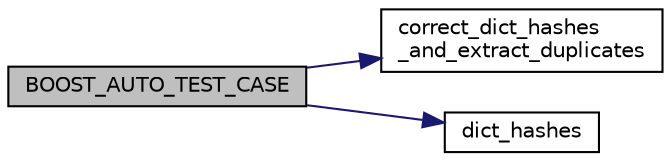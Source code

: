 digraph "BOOST_AUTO_TEST_CASE"
{
 // INTERACTIVE_SVG=YES
  edge [fontname="Helvetica",fontsize="10",labelfontname="Helvetica",labelfontsize="10"];
  node [fontname="Helvetica",fontsize="10",shape=record];
  rankdir="LR";
  Node24 [label="BOOST_AUTO_TEST_CASE",height=0.2,width=0.4,color="black", fillcolor="grey75", style="filled", fontcolor="black"];
  Node24 -> Node25 [color="midnightblue",fontsize="10",style="solid",fontname="Helvetica"];
  Node25 [label="correct_dict_hashes\l_and_extract_duplicates",height=0.2,width=0.4,color="black", fillcolor="white", style="filled",URL="$functions_8cpp.html#aacafc21762cbc40b57fc4c4012558a6b",tooltip="finding duplicates and correcting dictionary hashes "];
  Node24 -> Node26 [color="midnightblue",fontsize="10",style="solid",fontname="Helvetica"];
  Node26 [label="dict_hashes",height=0.2,width=0.4,color="black", fillcolor="white", style="filled",URL="$unit__tests_8cpp.html#ad49f583adbdd08fcbac8759dc1f4612b"];
}
